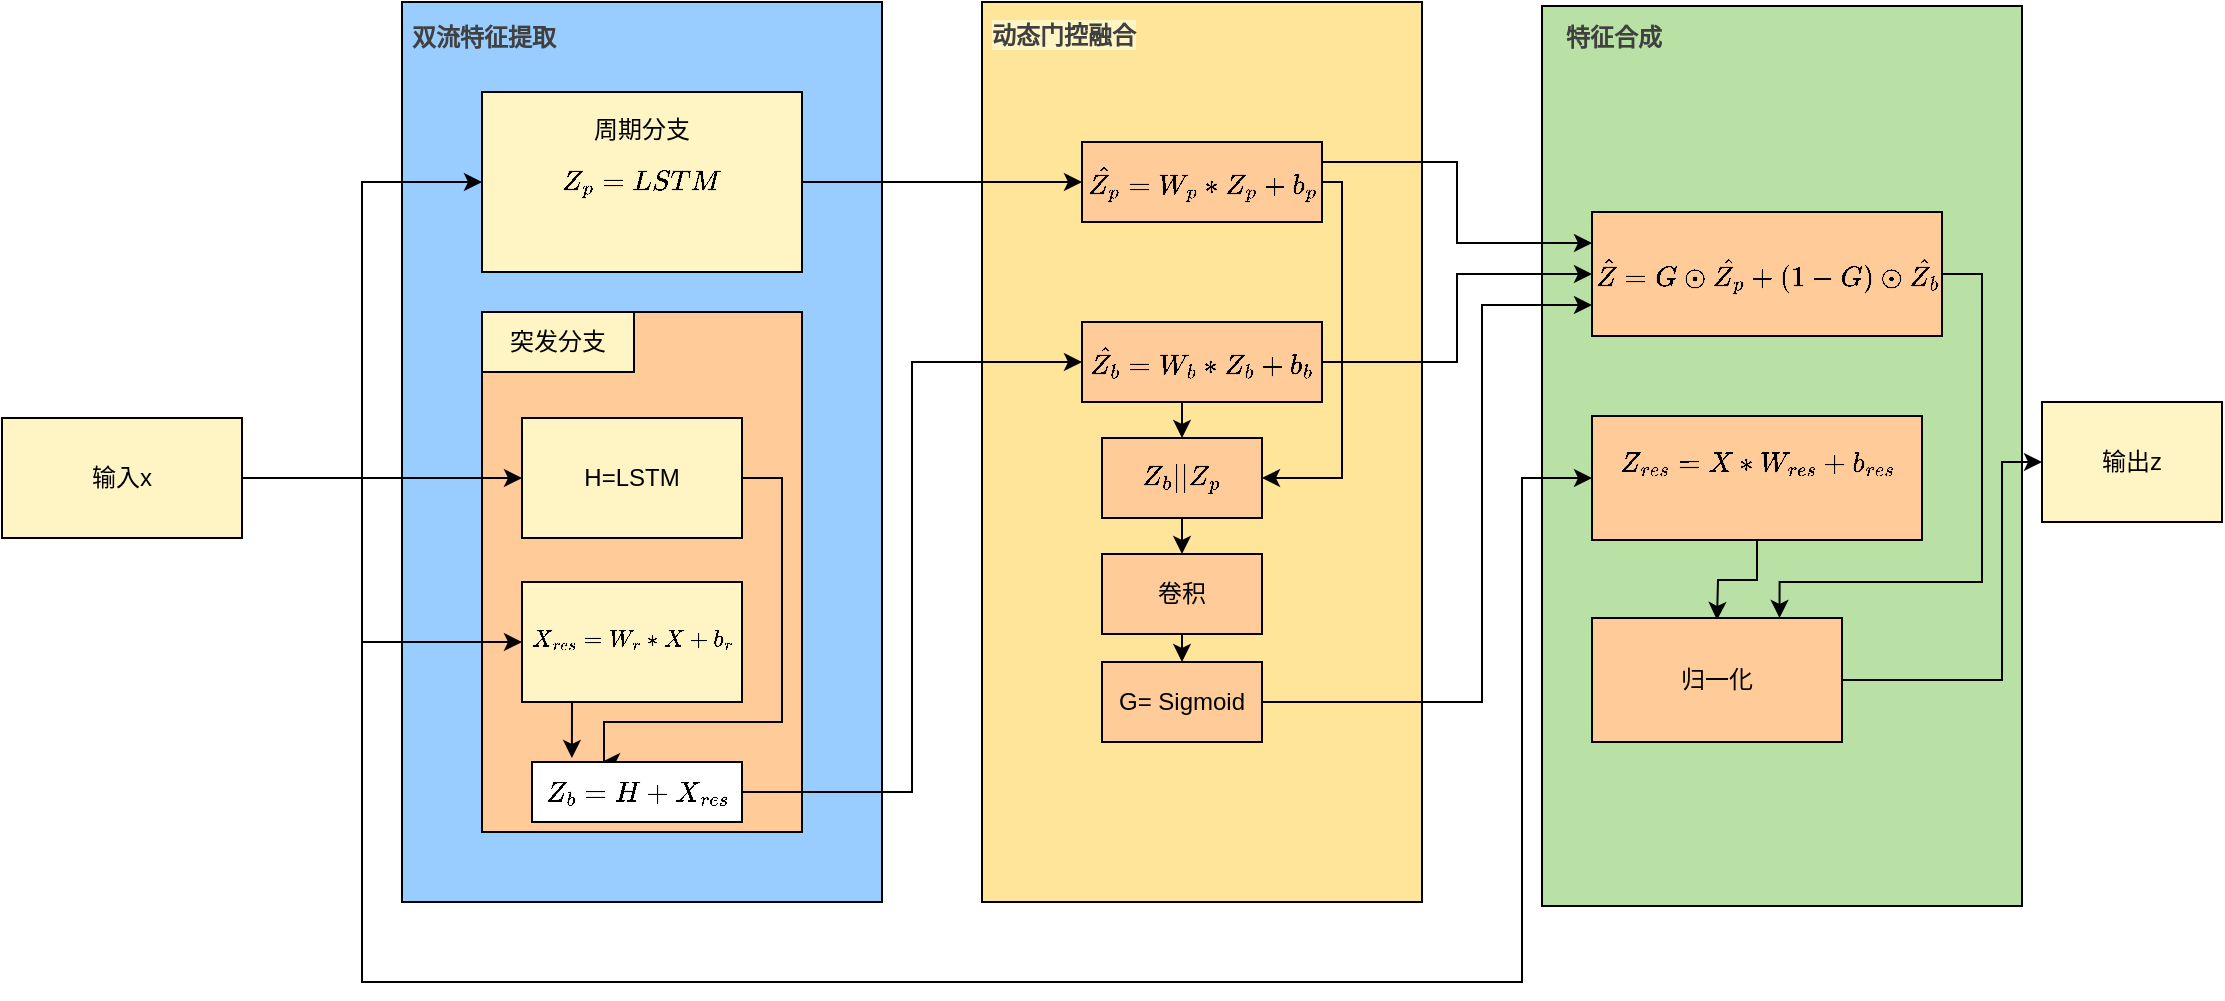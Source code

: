 <mxfile version="27.0.6">
  <diagram name="第 1 页" id="31zuN9qVaKqaHp3xW60k">
    <mxGraphModel dx="1426" dy="905" grid="1" gridSize="10" guides="1" tooltips="1" connect="1" arrows="1" fold="1" page="1" pageScale="1" pageWidth="827" pageHeight="1169" math="1" shadow="0">
      <root>
        <mxCell id="0" />
        <mxCell id="1" parent="0" />
        <mxCell id="TAhkKV8d_4ss1AZkdmYo-13" value="" style="rounded=0;whiteSpace=wrap;html=1;fillColor=#FFE599;" parent="1" vertex="1">
          <mxGeometry x="530" y="170" width="220" height="450" as="geometry" />
        </mxCell>
        <mxCell id="TAhkKV8d_4ss1AZkdmYo-2" value="" style="rounded=0;whiteSpace=wrap;html=1;fillColor=#99CCFF;" parent="1" vertex="1">
          <mxGeometry x="240" y="170" width="240" height="450" as="geometry" />
        </mxCell>
        <mxCell id="TAhkKV8d_4ss1AZkdmYo-1" value="&lt;h3 style=&quot;font-weight: var(--ds-font-weight-strong); font-size: calc(var(--ds-md-zoom)*16px); line-height: 1.5; margin: calc(var(--ds-md-zoom)*16px)0 calc(var(--ds-md-zoom)*12px)0; color: rgb(64, 64, 64); font-family: DeepSeek-CJK-patch, Inter, system-ui, -apple-system, BlinkMacSystemFont, &amp;quot;Segoe UI&amp;quot;, Roboto, &amp;quot;Noto Sans&amp;quot;, Ubuntu, Cantarell, &amp;quot;Helvetica Neue&amp;quot;, Oxygen, &amp;quot;Open Sans&amp;quot;, sans-serif; font-style: normal; font-variant-ligatures: normal; font-variant-caps: normal; letter-spacing: normal; orphans: 2; text-align: start; text-indent: 0px; text-transform: none; widows: 2; word-spacing: 0px; -webkit-text-stroke-width: 0px; white-space: normal; text-decoration-thickness: initial; text-decoration-style: initial; text-decoration-color: initial;&quot;&gt;&lt;strong style=&quot;background-color: rgb(153, 204, 255);&quot;&gt;双流特征提取&lt;/strong&gt;&lt;/h3&gt;" style="text;whiteSpace=wrap;html=1;fillColor=#99CCFF;" parent="1" vertex="1">
          <mxGeometry x="243" y="172" width="110" height="40" as="geometry" />
        </mxCell>
        <mxCell id="TAhkKV8d_4ss1AZkdmYo-3" value="周期分支&lt;br&gt;&lt;div&gt;&lt;span style=&quot;background-color: transparent; color: light-dark(rgb(0, 0, 0), rgb(255, 255, 255));&quot;&gt;$$Z_p =LSTM$$&amp;nbsp;&lt;/span&gt;&lt;/div&gt;" style="rounded=0;whiteSpace=wrap;html=1;fillColor=#FFF4C3;" parent="1" vertex="1">
          <mxGeometry x="280" y="215" width="160" height="90" as="geometry" />
        </mxCell>
        <mxCell id="TAhkKV8d_4ss1AZkdmYo-4" value="" style="rounded=0;whiteSpace=wrap;html=1;fillColor=#FFCC99;" parent="1" vertex="1">
          <mxGeometry x="280" y="325" width="160" height="260" as="geometry" />
        </mxCell>
        <mxCell id="-daR8yRRXp-H8RjIfkL0-6" style="edgeStyle=orthogonalEdgeStyle;rounded=0;orthogonalLoop=1;jettySize=auto;html=1;exitX=1;exitY=0.5;exitDx=0;exitDy=0;" edge="1" parent="1" source="TAhkKV8d_4ss1AZkdmYo-5">
          <mxGeometry relative="1" as="geometry">
            <mxPoint x="340" y="550" as="targetPoint" />
            <Array as="points">
              <mxPoint x="430" y="408" />
              <mxPoint x="430" y="530" />
              <mxPoint x="341" y="530" />
            </Array>
          </mxGeometry>
        </mxCell>
        <mxCell id="TAhkKV8d_4ss1AZkdmYo-5" value="H=LSTM" style="rounded=0;whiteSpace=wrap;html=1;fillColor=#FFF4C3;" parent="1" vertex="1">
          <mxGeometry x="300" y="378" width="110" height="60" as="geometry" />
        </mxCell>
        <mxCell id="TAhkKV8d_4ss1AZkdmYo-9" style="edgeStyle=orthogonalEdgeStyle;rounded=0;orthogonalLoop=1;jettySize=auto;html=1;exitX=1;exitY=0.5;exitDx=0;exitDy=0;entryX=0;entryY=0.5;entryDx=0;entryDy=0;" parent="1" source="TAhkKV8d_4ss1AZkdmYo-8" target="TAhkKV8d_4ss1AZkdmYo-3" edge="1">
          <mxGeometry relative="1" as="geometry" />
        </mxCell>
        <mxCell id="TAhkKV8d_4ss1AZkdmYo-10" style="edgeStyle=orthogonalEdgeStyle;rounded=0;orthogonalLoop=1;jettySize=auto;html=1;exitX=1;exitY=0.5;exitDx=0;exitDy=0;entryX=0;entryY=0.5;entryDx=0;entryDy=0;" parent="1" source="TAhkKV8d_4ss1AZkdmYo-8" target="TAhkKV8d_4ss1AZkdmYo-5" edge="1">
          <mxGeometry relative="1" as="geometry" />
        </mxCell>
        <mxCell id="TAhkKV8d_4ss1AZkdmYo-28" style="edgeStyle=orthogonalEdgeStyle;rounded=0;orthogonalLoop=1;jettySize=auto;html=1;exitX=1;exitY=0.5;exitDx=0;exitDy=0;entryX=0;entryY=0.5;entryDx=0;entryDy=0;" parent="1" source="TAhkKV8d_4ss1AZkdmYo-8" target="-daR8yRRXp-H8RjIfkL0-1" edge="1">
          <mxGeometry relative="1" as="geometry">
            <Array as="points">
              <mxPoint x="220" y="408" />
              <mxPoint x="220" y="490" />
            </Array>
          </mxGeometry>
        </mxCell>
        <mxCell id="TAhkKV8d_4ss1AZkdmYo-8" value="输入x" style="rounded=0;whiteSpace=wrap;html=1;fillColor=#FFF4C3;" parent="1" vertex="1">
          <mxGeometry x="40" y="378" width="120" height="60" as="geometry" />
        </mxCell>
        <mxCell id="TAhkKV8d_4ss1AZkdmYo-14" value="&lt;h3 style=&quot;font-weight: var(--ds-font-weight-strong); font-size: calc(var(--ds-md-zoom)*16px); line-height: 1.5; margin: calc(var(--ds-md-zoom)*16px)0 calc(var(--ds-md-zoom)*12px)0; color: rgb(64, 64, 64); font-family: DeepSeek-CJK-patch, Inter, system-ui, -apple-system, BlinkMacSystemFont, &amp;quot;Segoe UI&amp;quot;, Roboto, &amp;quot;Noto Sans&amp;quot;, Ubuntu, Cantarell, &amp;quot;Helvetica Neue&amp;quot;, Oxygen, &amp;quot;Open Sans&amp;quot;, sans-serif; font-style: normal; font-variant-ligatures: normal; font-variant-caps: normal; letter-spacing: normal; orphans: 2; text-align: start; text-indent: 0px; text-transform: none; widows: 2; word-spacing: 0px; -webkit-text-stroke-width: 0px; white-space: normal; text-decoration-thickness: initial; text-decoration-style: initial; text-decoration-color: initial;&quot;&gt;&lt;strong style=&quot;background-color: rgb(255, 244, 195);&quot;&gt;动态门控融合&lt;/strong&gt;&lt;/h3&gt;" style="text;whiteSpace=wrap;html=1;" parent="1" vertex="1">
          <mxGeometry x="533" y="171" width="110" height="40" as="geometry" />
        </mxCell>
        <mxCell id="TAhkKV8d_4ss1AZkdmYo-29" value="突发分支" style="rounded=0;whiteSpace=wrap;html=1;fillColor=#FFF4C3;" parent="1" vertex="1">
          <mxGeometry x="280" y="325" width="76" height="30" as="geometry" />
        </mxCell>
        <mxCell id="TAhkKV8d_4ss1AZkdmYo-45" style="edgeStyle=orthogonalEdgeStyle;rounded=0;orthogonalLoop=1;jettySize=auto;html=1;exitX=1;exitY=0.5;exitDx=0;exitDy=0;entryX=1;entryY=0.5;entryDx=0;entryDy=0;" parent="1" source="TAhkKV8d_4ss1AZkdmYo-32" target="TAhkKV8d_4ss1AZkdmYo-43" edge="1">
          <mxGeometry relative="1" as="geometry">
            <Array as="points">
              <mxPoint x="710" y="260" />
              <mxPoint x="710" y="408" />
            </Array>
          </mxGeometry>
        </mxCell>
        <mxCell id="TAhkKV8d_4ss1AZkdmYo-32" value="$$\hat{Z_p} =W_p*Z_p +b_p$$" style="rounded=0;whiteSpace=wrap;html=1;fillColor=#FFCC99;" parent="1" vertex="1">
          <mxGeometry x="580" y="240" width="120" height="40" as="geometry" />
        </mxCell>
        <mxCell id="TAhkKV8d_4ss1AZkdmYo-34" value="" style="rounded=0;whiteSpace=wrap;html=1;fillColor=#B9E0A5;" parent="1" vertex="1">
          <mxGeometry x="810" y="172" width="240" height="450" as="geometry" />
        </mxCell>
        <mxCell id="TAhkKV8d_4ss1AZkdmYo-35" value="&lt;h3 style=&quot;font-weight: var(--ds-font-weight-strong); font-size: calc(var(--ds-md-zoom)*16px); line-height: 1.5; margin: calc(var(--ds-md-zoom)*16px)0 calc(var(--ds-md-zoom)*12px)0; color: rgb(64, 64, 64); font-family: DeepSeek-CJK-patch, Inter, system-ui, -apple-system, BlinkMacSystemFont, &amp;quot;Segoe UI&amp;quot;, Roboto, &amp;quot;Noto Sans&amp;quot;, Ubuntu, Cantarell, &amp;quot;Helvetica Neue&amp;quot;, Oxygen, &amp;quot;Open Sans&amp;quot;, sans-serif; font-style: normal; font-variant-ligatures: normal; font-variant-caps: normal; letter-spacing: normal; orphans: 2; text-align: start; text-indent: 0px; text-transform: none; widows: 2; word-spacing: 0px; -webkit-text-stroke-width: 0px; white-space: normal; text-decoration-thickness: initial; text-decoration-style: initial; text-decoration-color: initial;&quot;&gt;&lt;strong style=&quot;background-color: rgb(185, 224, 165);&quot;&gt;特征合成&lt;/strong&gt;&lt;/h3&gt;" style="text;whiteSpace=wrap;html=1;" parent="1" vertex="1">
          <mxGeometry x="820" y="172" width="110" height="40" as="geometry" />
        </mxCell>
        <mxCell id="-daR8yRRXp-H8RjIfkL0-17" style="edgeStyle=orthogonalEdgeStyle;rounded=0;orthogonalLoop=1;jettySize=auto;html=1;exitX=1;exitY=0.5;exitDx=0;exitDy=0;entryX=0.75;entryY=0;entryDx=0;entryDy=0;" edge="1" parent="1" source="TAhkKV8d_4ss1AZkdmYo-36" target="-daR8yRRXp-H8RjIfkL0-15">
          <mxGeometry relative="1" as="geometry">
            <Array as="points">
              <mxPoint x="1030" y="306" />
              <mxPoint x="1030" y="460" />
              <mxPoint x="929" y="460" />
            </Array>
          </mxGeometry>
        </mxCell>
        <mxCell id="TAhkKV8d_4ss1AZkdmYo-36" value="$$\hat{Z} =G\odot \hat{Z_p}+(1-G)\odot\hat{Z_b}&amp;nbsp;$$" style="rounded=0;whiteSpace=wrap;html=1;fillColor=#FFCC99;" parent="1" vertex="1">
          <mxGeometry x="835" y="275" width="175" height="62" as="geometry" />
        </mxCell>
        <mxCell id="TAhkKV8d_4ss1AZkdmYo-44" style="edgeStyle=orthogonalEdgeStyle;rounded=0;orthogonalLoop=1;jettySize=auto;html=1;exitX=0.5;exitY=1;exitDx=0;exitDy=0;entryX=0.5;entryY=0;entryDx=0;entryDy=0;" parent="1" source="TAhkKV8d_4ss1AZkdmYo-38" target="TAhkKV8d_4ss1AZkdmYo-43" edge="1">
          <mxGeometry relative="1" as="geometry" />
        </mxCell>
        <mxCell id="TAhkKV8d_4ss1AZkdmYo-56" style="edgeStyle=orthogonalEdgeStyle;rounded=0;orthogonalLoop=1;jettySize=auto;html=1;exitX=1;exitY=0.5;exitDx=0;exitDy=0;entryX=0;entryY=0.5;entryDx=0;entryDy=0;" parent="1" source="TAhkKV8d_4ss1AZkdmYo-38" target="TAhkKV8d_4ss1AZkdmYo-36" edge="1">
          <mxGeometry relative="1" as="geometry" />
        </mxCell>
        <mxCell id="TAhkKV8d_4ss1AZkdmYo-38" value="$$\hat{Z_b} =W_b*Z_b +b_b$$" style="rounded=0;whiteSpace=wrap;html=1;fillColor=#FFCC99;" parent="1" vertex="1">
          <mxGeometry x="580" y="330" width="120" height="40" as="geometry" />
        </mxCell>
        <mxCell id="TAhkKV8d_4ss1AZkdmYo-39" style="edgeStyle=orthogonalEdgeStyle;rounded=0;orthogonalLoop=1;jettySize=auto;html=1;exitX=1;exitY=0.5;exitDx=0;exitDy=0;entryX=0;entryY=0.5;entryDx=0;entryDy=0;" parent="1" source="TAhkKV8d_4ss1AZkdmYo-3" target="TAhkKV8d_4ss1AZkdmYo-32" edge="1">
          <mxGeometry relative="1" as="geometry" />
        </mxCell>
        <mxCell id="TAhkKV8d_4ss1AZkdmYo-49" style="edgeStyle=orthogonalEdgeStyle;rounded=0;orthogonalLoop=1;jettySize=auto;html=1;exitX=0.5;exitY=1;exitDx=0;exitDy=0;entryX=0.5;entryY=0;entryDx=0;entryDy=0;" parent="1" source="TAhkKV8d_4ss1AZkdmYo-43" target="TAhkKV8d_4ss1AZkdmYo-46" edge="1">
          <mxGeometry relative="1" as="geometry" />
        </mxCell>
        <mxCell id="TAhkKV8d_4ss1AZkdmYo-43" value="$$Z_b||Z_p$$" style="rounded=0;whiteSpace=wrap;html=1;fillColor=#FFCC99;" parent="1" vertex="1">
          <mxGeometry x="590" y="388" width="80" height="40" as="geometry" />
        </mxCell>
        <mxCell id="TAhkKV8d_4ss1AZkdmYo-51" style="edgeStyle=orthogonalEdgeStyle;rounded=0;orthogonalLoop=1;jettySize=auto;html=1;exitX=0.5;exitY=1;exitDx=0;exitDy=0;entryX=0.5;entryY=0;entryDx=0;entryDy=0;" parent="1" source="TAhkKV8d_4ss1AZkdmYo-46" target="TAhkKV8d_4ss1AZkdmYo-50" edge="1">
          <mxGeometry relative="1" as="geometry" />
        </mxCell>
        <mxCell id="TAhkKV8d_4ss1AZkdmYo-46" value="卷积" style="rounded=0;whiteSpace=wrap;html=1;fillColor=#FFCC99;" parent="1" vertex="1">
          <mxGeometry x="590" y="446" width="80" height="40" as="geometry" />
        </mxCell>
        <mxCell id="TAhkKV8d_4ss1AZkdmYo-57" style="edgeStyle=orthogonalEdgeStyle;rounded=0;orthogonalLoop=1;jettySize=auto;html=1;exitX=1;exitY=0.5;exitDx=0;exitDy=0;entryX=0;entryY=0.75;entryDx=0;entryDy=0;" parent="1" source="TAhkKV8d_4ss1AZkdmYo-50" target="TAhkKV8d_4ss1AZkdmYo-36" edge="1">
          <mxGeometry relative="1" as="geometry">
            <Array as="points">
              <mxPoint x="780" y="520" />
              <mxPoint x="780" y="322" />
            </Array>
          </mxGeometry>
        </mxCell>
        <mxCell id="TAhkKV8d_4ss1AZkdmYo-50" value="G= Sigmoid" style="rounded=0;whiteSpace=wrap;html=1;fillColor=#FFCC99;" parent="1" vertex="1">
          <mxGeometry x="590" y="500" width="80" height="40" as="geometry" />
        </mxCell>
        <mxCell id="TAhkKV8d_4ss1AZkdmYo-54" style="edgeStyle=orthogonalEdgeStyle;rounded=0;orthogonalLoop=1;jettySize=auto;html=1;exitX=1;exitY=0.25;exitDx=0;exitDy=0;entryX=0;entryY=0.25;entryDx=0;entryDy=0;" parent="1" source="TAhkKV8d_4ss1AZkdmYo-32" target="TAhkKV8d_4ss1AZkdmYo-36" edge="1">
          <mxGeometry relative="1" as="geometry" />
        </mxCell>
        <mxCell id="TAhkKV8d_4ss1AZkdmYo-61" style="edgeStyle=orthogonalEdgeStyle;rounded=0;orthogonalLoop=1;jettySize=auto;html=1;exitX=0.5;exitY=1;exitDx=0;exitDy=0;entryX=0.5;entryY=0;entryDx=0;entryDy=0;" parent="1" source="TAhkKV8d_4ss1AZkdmYo-59" edge="1">
          <mxGeometry relative="1" as="geometry">
            <mxPoint x="897.5" y="479" as="targetPoint" />
          </mxGeometry>
        </mxCell>
        <mxCell id="TAhkKV8d_4ss1AZkdmYo-59" value="$$&amp;nbsp;Z_{res}=X*W_{res}+b_{res}$$&amp;nbsp;" style="rounded=0;whiteSpace=wrap;html=1;fillColor=#FFCC99;" parent="1" vertex="1">
          <mxGeometry x="835" y="377" width="165" height="62" as="geometry" />
        </mxCell>
        <mxCell id="TAhkKV8d_4ss1AZkdmYo-64" value="输出z" style="rounded=0;whiteSpace=wrap;html=1;fillColor=#FFF4C3;" parent="1" vertex="1">
          <mxGeometry x="1060" y="370" width="90" height="60" as="geometry" />
        </mxCell>
        <mxCell id="TAhkKV8d_4ss1AZkdmYo-66" style="edgeStyle=orthogonalEdgeStyle;rounded=0;orthogonalLoop=1;jettySize=auto;html=1;exitX=1;exitY=0.5;exitDx=0;exitDy=0;entryX=0;entryY=0.5;entryDx=0;entryDy=0;" parent="1" source="TAhkKV8d_4ss1AZkdmYo-8" target="TAhkKV8d_4ss1AZkdmYo-59" edge="1">
          <mxGeometry relative="1" as="geometry">
            <Array as="points">
              <mxPoint x="220" y="408" />
              <mxPoint x="220" y="660" />
              <mxPoint x="800" y="660" />
              <mxPoint x="800" y="408" />
            </Array>
          </mxGeometry>
        </mxCell>
        <mxCell id="-daR8yRRXp-H8RjIfkL0-1" value="&lt;span style=&quot;font-family: &amp;quot;Cascadia Code PL&amp;quot;, &amp;quot;Cascadia Code&amp;quot;, Menlo, Monaco, Consolas, &amp;quot;Courier New&amp;quot;, monospace; text-align: left; background-color: rgb(44, 48, 83);&quot;&gt;&lt;font style=&quot;color: rgb(0, 0, 0); font-size: 10px;&quot;&gt;$$&amp;nbsp; X_{res}=W_r*X+b_r$$&lt;/font&gt;&lt;/span&gt;" style="rounded=0;whiteSpace=wrap;html=1;fillColor=#FFF4C3;" vertex="1" parent="1">
          <mxGeometry x="300" y="460" width="110" height="60" as="geometry" />
        </mxCell>
        <mxCell id="-daR8yRRXp-H8RjIfkL0-14" style="edgeStyle=orthogonalEdgeStyle;rounded=0;orthogonalLoop=1;jettySize=auto;html=1;exitX=1;exitY=0.5;exitDx=0;exitDy=0;entryX=0;entryY=0.5;entryDx=0;entryDy=0;" edge="1" parent="1" source="-daR8yRRXp-H8RjIfkL0-8" target="TAhkKV8d_4ss1AZkdmYo-38">
          <mxGeometry relative="1" as="geometry" />
        </mxCell>
        <mxCell id="-daR8yRRXp-H8RjIfkL0-8" value="$$Z_b=H+X_{res}$$" style="rounded=0;whiteSpace=wrap;html=1;" vertex="1" parent="1">
          <mxGeometry x="305" y="550" width="105" height="30" as="geometry" />
        </mxCell>
        <mxCell id="-daR8yRRXp-H8RjIfkL0-13" style="edgeStyle=orthogonalEdgeStyle;rounded=0;orthogonalLoop=1;jettySize=auto;html=1;exitX=0.25;exitY=1;exitDx=0;exitDy=0;entryX=0.19;entryY=-0.067;entryDx=0;entryDy=0;entryPerimeter=0;" edge="1" parent="1" source="-daR8yRRXp-H8RjIfkL0-1" target="-daR8yRRXp-H8RjIfkL0-8">
          <mxGeometry relative="1" as="geometry" />
        </mxCell>
        <mxCell id="-daR8yRRXp-H8RjIfkL0-16" style="edgeStyle=orthogonalEdgeStyle;rounded=0;orthogonalLoop=1;jettySize=auto;html=1;exitX=1;exitY=0.5;exitDx=0;exitDy=0;entryX=0;entryY=0.5;entryDx=0;entryDy=0;" edge="1" parent="1" source="-daR8yRRXp-H8RjIfkL0-15" target="TAhkKV8d_4ss1AZkdmYo-64">
          <mxGeometry relative="1" as="geometry">
            <Array as="points">
              <mxPoint x="1040" y="509" />
              <mxPoint x="1040" y="400" />
            </Array>
          </mxGeometry>
        </mxCell>
        <mxCell id="-daR8yRRXp-H8RjIfkL0-15" value="归一化" style="rounded=0;whiteSpace=wrap;html=1;fillColor=#FFCC99;" vertex="1" parent="1">
          <mxGeometry x="835" y="478" width="125" height="62" as="geometry" />
        </mxCell>
      </root>
    </mxGraphModel>
  </diagram>
</mxfile>
